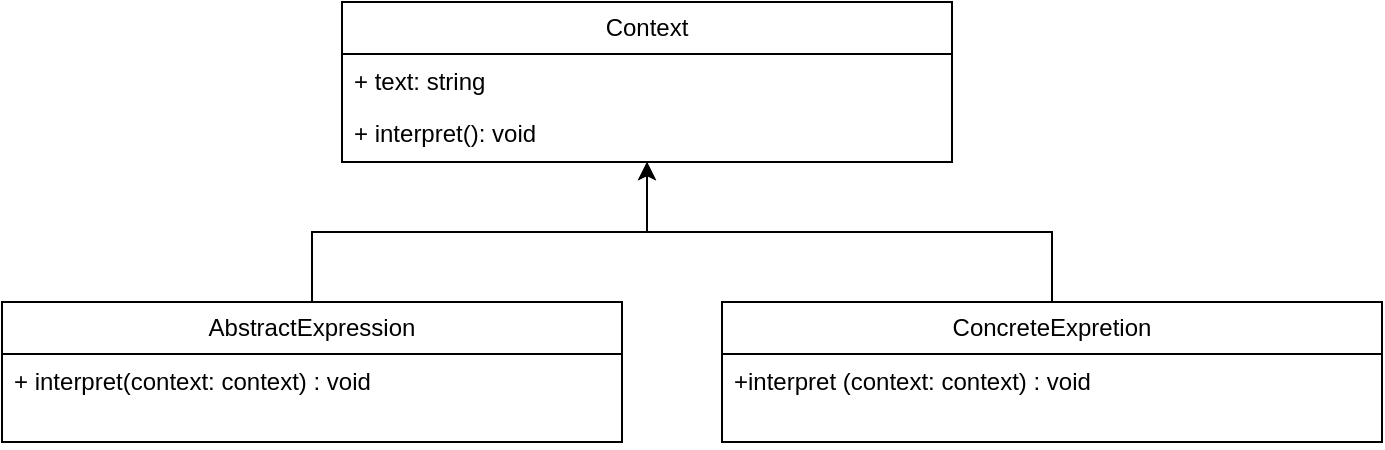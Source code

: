 <mxfile version="22.1.11" type="device">
  <diagram name="Trang-1" id="XeTMWCA0wyap_cFzGR-p">
    <mxGraphModel dx="819" dy="426" grid="1" gridSize="10" guides="1" tooltips="1" connect="1" arrows="1" fold="1" page="1" pageScale="1" pageWidth="850" pageHeight="1100" math="0" shadow="0">
      <root>
        <mxCell id="0" />
        <mxCell id="1" parent="0" />
        <mxCell id="CvJe1m66KH3Qx3ZPjENI-1" value="Context" style="swimlane;fontStyle=0;childLayout=stackLayout;horizontal=1;startSize=26;fillColor=none;horizontalStack=0;resizeParent=1;resizeParentMax=0;resizeLast=0;collapsible=1;marginBottom=0;whiteSpace=wrap;html=1;" vertex="1" parent="1">
          <mxGeometry x="300" y="150" width="305" height="80" as="geometry" />
        </mxCell>
        <mxCell id="CvJe1m66KH3Qx3ZPjENI-2" value="+ text: string" style="text;strokeColor=none;fillColor=none;align=left;verticalAlign=top;spacingLeft=4;spacingRight=4;overflow=hidden;rotatable=0;points=[[0,0.5],[1,0.5]];portConstraint=eastwest;whiteSpace=wrap;html=1;" vertex="1" parent="CvJe1m66KH3Qx3ZPjENI-1">
          <mxGeometry y="26" width="305" height="26" as="geometry" />
        </mxCell>
        <mxCell id="CvJe1m66KH3Qx3ZPjENI-3" value="+ interpret(): void" style="text;strokeColor=none;fillColor=none;align=left;verticalAlign=top;spacingLeft=4;spacingRight=4;overflow=hidden;rotatable=0;points=[[0,0.5],[1,0.5]];portConstraint=eastwest;whiteSpace=wrap;html=1;" vertex="1" parent="CvJe1m66KH3Qx3ZPjENI-1">
          <mxGeometry y="52" width="305" height="28" as="geometry" />
        </mxCell>
        <mxCell id="CvJe1m66KH3Qx3ZPjENI-13" style="edgeStyle=orthogonalEdgeStyle;rounded=0;orthogonalLoop=1;jettySize=auto;html=1;" edge="1" parent="1" source="CvJe1m66KH3Qx3ZPjENI-5" target="CvJe1m66KH3Qx3ZPjENI-1">
          <mxGeometry relative="1" as="geometry" />
        </mxCell>
        <mxCell id="CvJe1m66KH3Qx3ZPjENI-5" value="AbstractExpression" style="swimlane;fontStyle=0;childLayout=stackLayout;horizontal=1;startSize=26;fillColor=none;horizontalStack=0;resizeParent=1;resizeParentMax=0;resizeLast=0;collapsible=1;marginBottom=0;whiteSpace=wrap;html=1;" vertex="1" parent="1">
          <mxGeometry x="130" y="300" width="310" height="70" as="geometry" />
        </mxCell>
        <mxCell id="CvJe1m66KH3Qx3ZPjENI-8" value="+ interpret(context: context) : void" style="text;strokeColor=none;fillColor=none;align=left;verticalAlign=top;spacingLeft=4;spacingRight=4;overflow=hidden;rotatable=0;points=[[0,0.5],[1,0.5]];portConstraint=eastwest;whiteSpace=wrap;html=1;" vertex="1" parent="CvJe1m66KH3Qx3ZPjENI-5">
          <mxGeometry y="26" width="310" height="44" as="geometry" />
        </mxCell>
        <mxCell id="CvJe1m66KH3Qx3ZPjENI-14" style="edgeStyle=orthogonalEdgeStyle;rounded=0;orthogonalLoop=1;jettySize=auto;html=1;" edge="1" parent="1" source="CvJe1m66KH3Qx3ZPjENI-9" target="CvJe1m66KH3Qx3ZPjENI-1">
          <mxGeometry relative="1" as="geometry" />
        </mxCell>
        <mxCell id="CvJe1m66KH3Qx3ZPjENI-9" value="ConcreteExpretion" style="swimlane;fontStyle=0;childLayout=stackLayout;horizontal=1;startSize=26;fillColor=none;horizontalStack=0;resizeParent=1;resizeParentMax=0;resizeLast=0;collapsible=1;marginBottom=0;whiteSpace=wrap;html=1;" vertex="1" parent="1">
          <mxGeometry x="490" y="300" width="330" height="70" as="geometry" />
        </mxCell>
        <mxCell id="CvJe1m66KH3Qx3ZPjENI-10" value="+interpret (context: context) : void" style="text;strokeColor=none;fillColor=none;align=left;verticalAlign=top;spacingLeft=4;spacingRight=4;overflow=hidden;rotatable=0;points=[[0,0.5],[1,0.5]];portConstraint=eastwest;whiteSpace=wrap;html=1;" vertex="1" parent="CvJe1m66KH3Qx3ZPjENI-9">
          <mxGeometry y="26" width="330" height="44" as="geometry" />
        </mxCell>
      </root>
    </mxGraphModel>
  </diagram>
</mxfile>
